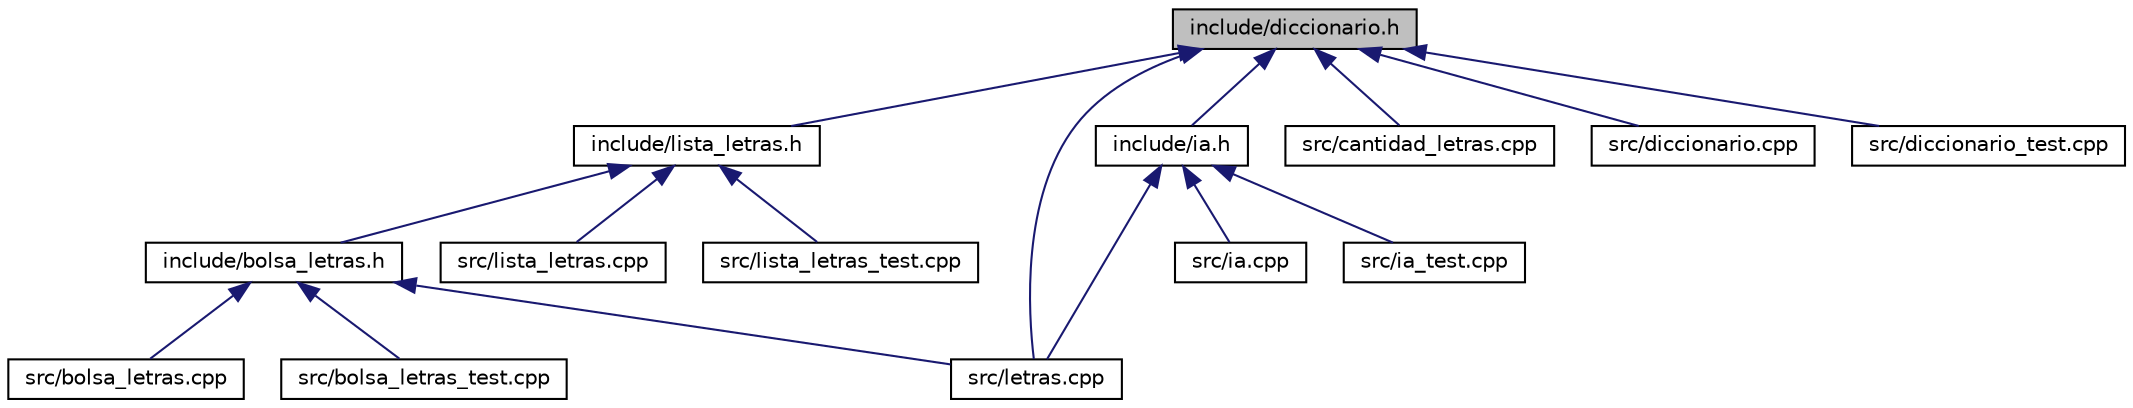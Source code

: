 digraph "include/diccionario.h"
{
  edge [fontname="Helvetica",fontsize="10",labelfontname="Helvetica",labelfontsize="10"];
  node [fontname="Helvetica",fontsize="10",shape=record];
  Node4 [label="include/diccionario.h",height=0.2,width=0.4,color="black", fillcolor="grey75", style="filled", fontcolor="black"];
  Node4 -> Node5 [dir="back",color="midnightblue",fontsize="10",style="solid",fontname="Helvetica"];
  Node5 [label="include/lista_letras.h",height=0.2,width=0.4,color="black", fillcolor="white", style="filled",URL="$lista__letras_8h.html"];
  Node5 -> Node6 [dir="back",color="midnightblue",fontsize="10",style="solid",fontname="Helvetica"];
  Node6 [label="include/bolsa_letras.h",height=0.2,width=0.4,color="black", fillcolor="white", style="filled",URL="$bolsa__letras_8h.html"];
  Node6 -> Node7 [dir="back",color="midnightblue",fontsize="10",style="solid",fontname="Helvetica"];
  Node7 [label="src/bolsa_letras.cpp",height=0.2,width=0.4,color="black", fillcolor="white", style="filled",URL="$bolsa__letras_8cpp.html"];
  Node6 -> Node8 [dir="back",color="midnightblue",fontsize="10",style="solid",fontname="Helvetica"];
  Node8 [label="src/bolsa_letras_test.cpp",height=0.2,width=0.4,color="black", fillcolor="white", style="filled",URL="$bolsa__letras__test_8cpp.html"];
  Node6 -> Node9 [dir="back",color="midnightblue",fontsize="10",style="solid",fontname="Helvetica"];
  Node9 [label="src/letras.cpp",height=0.2,width=0.4,color="black", fillcolor="white", style="filled",URL="$letras_8cpp.html"];
  Node5 -> Node10 [dir="back",color="midnightblue",fontsize="10",style="solid",fontname="Helvetica"];
  Node10 [label="src/lista_letras.cpp",height=0.2,width=0.4,color="black", fillcolor="white", style="filled",URL="$lista__letras_8cpp.html"];
  Node5 -> Node11 [dir="back",color="midnightblue",fontsize="10",style="solid",fontname="Helvetica"];
  Node11 [label="src/lista_letras_test.cpp",height=0.2,width=0.4,color="black", fillcolor="white", style="filled",URL="$lista__letras__test_8cpp.html"];
  Node4 -> Node12 [dir="back",color="midnightblue",fontsize="10",style="solid",fontname="Helvetica"];
  Node12 [label="include/ia.h",height=0.2,width=0.4,color="black", fillcolor="white", style="filled",URL="$ia_8h.html",tooltip="Fichero de cabecera de las clases nodo_ia, arbol_ia y arbol_ia_iterator. "];
  Node12 -> Node13 [dir="back",color="midnightblue",fontsize="10",style="solid",fontname="Helvetica"];
  Node13 [label="src/ia.cpp",height=0.2,width=0.4,color="black", fillcolor="white", style="filled",URL="$ia_8cpp.html",tooltip="Implementación de los métodos de nodo_ia, arbol_ia y arbol_ia_iterator. "];
  Node12 -> Node14 [dir="back",color="midnightblue",fontsize="10",style="solid",fontname="Helvetica"];
  Node14 [label="src/ia_test.cpp",height=0.2,width=0.4,color="black", fillcolor="white", style="filled",URL="$ia__test_8cpp.html",tooltip="Pequeño programa para testear la clase arbol_ia. "];
  Node12 -> Node9 [dir="back",color="midnightblue",fontsize="10",style="solid",fontname="Helvetica"];
  Node4 -> Node15 [dir="back",color="midnightblue",fontsize="10",style="solid",fontname="Helvetica"];
  Node15 [label="src/cantidad_letras.cpp",height=0.2,width=0.4,color="black", fillcolor="white", style="filled",URL="$cantidad__letras_8cpp.html"];
  Node4 -> Node16 [dir="back",color="midnightblue",fontsize="10",style="solid",fontname="Helvetica"];
  Node16 [label="src/diccionario.cpp",height=0.2,width=0.4,color="black", fillcolor="white", style="filled",URL="$diccionario_8cpp.html"];
  Node4 -> Node17 [dir="back",color="midnightblue",fontsize="10",style="solid",fontname="Helvetica"];
  Node17 [label="src/diccionario_test.cpp",height=0.2,width=0.4,color="black", fillcolor="white", style="filled",URL="$diccionario__test_8cpp.html"];
  Node4 -> Node9 [dir="back",color="midnightblue",fontsize="10",style="solid",fontname="Helvetica"];
}
